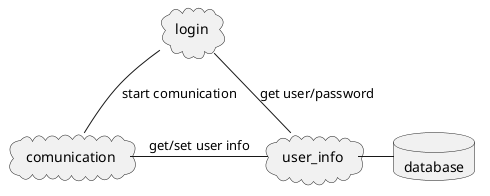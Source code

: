 @startuml Microservice diagram

cloud login
cloud user_info as user
cloud comunication as com
database database as db

com - user : get/set user info
user - db
login -- user : get user/password
login -- com : start comunication

@enduml